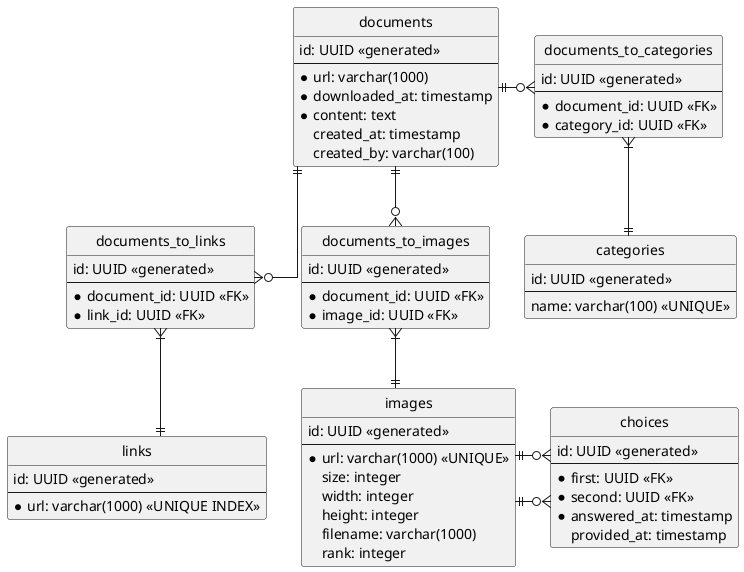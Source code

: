 @startuml

hide circle
skinparam linetype ortho

entity documents {
    id: UUID <<generated>>
    --
    * url: varchar(1000)
    * downloaded_at: timestamp
    * content: text
    created_at: timestamp
    created_by: varchar(100)
}

entity links {
    id: UUID <<generated>>
    --
    * url: varchar(1000) <<UNIQUE INDEX>>
}

entity documents_to_links {
    id: UUID <<generated>>
    --
    * document_id: UUID <<FK>>
    * link_id: UUID <<FK>>
}

entity images {
    id: UUID <<generated>>
    --
    * url: varchar(1000) <<UNIQUE>>
    size: integer
    width: integer
    height: integer
    filename: varchar(1000)
    rank: integer
}

entity documents_to_images {
    id: UUID <<generated>>
    --
    * document_id: UUID <<FK>>
    * image_id: UUID <<FK>>
}

entity categories {
    id: UUID <<generated>>
    --
    name: varchar(100) <<UNIQUE>>
}

entity documents_to_categories {
    id: UUID <<generated>>
    --
    * document_id: UUID <<FK>>
    * category_id: UUID <<FK>>
}

entity choices {
    id: UUID <<generated>>
    --
    * first: UUID <<FK>>
    * second: UUID <<FK>>
    * answered_at: timestamp
    provided_at: timestamp
}

documents ||--o{ documents_to_links
documents_to_links }|--|| links
documents ||--o{ documents_to_images
documents_to_images }|--|| images
documents ||-o{ documents_to_categories
documents_to_categories }|--|| categories
images ||-o{ choices
images ||-o{ choices

@enduml
